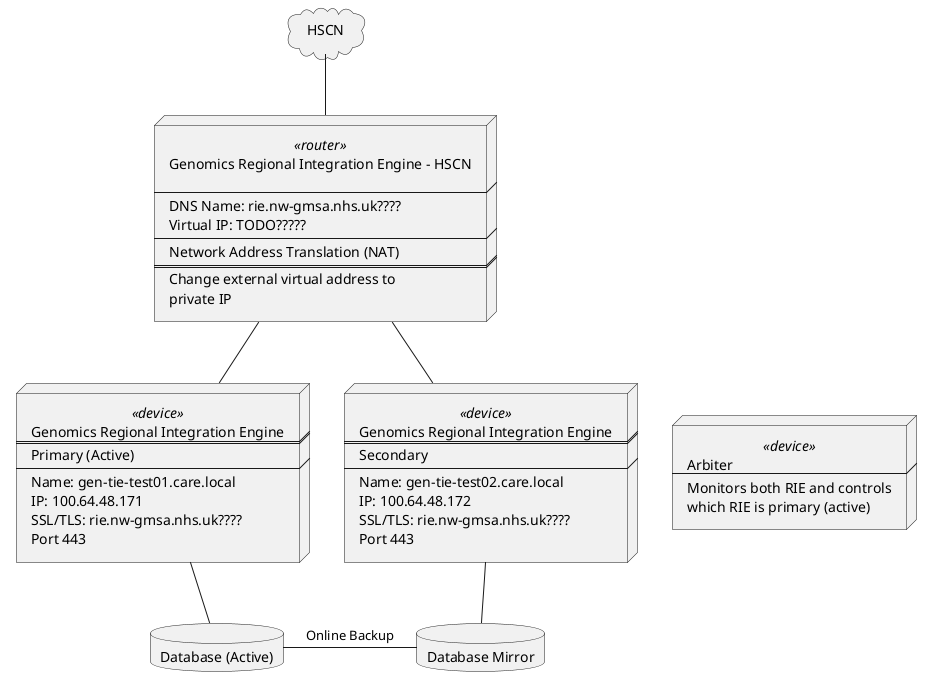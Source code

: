 @startuml

cloud HSCN [
HSCN
]

node network <<router>> [
Genomics Regional Integration Engine - HSCN

----
DNS Name: rie.nw-gmsa.nhs.uk????
Virtual IP: TODO?????
----
Network Address Translation (NAT)
====
Change external virtual address to
private IP
]


node tie1 <<device>> [
Genomics Regional Integration Engine
====
Primary (Active)
----
Name: gen-tie-test01.care.local
IP: 100.64.48.171
SSL/TLS: rie.nw-gmsa.nhs.uk????
Port 443
]


node tie2 <<device>> [
Genomics Regional Integration Engine
====
Secondary
----
Name: gen-tie-test02.care.local
IP: 100.64.48.172
SSL/TLS: rie.nw-gmsa.nhs.uk????
Port 443
]

node arbiter <<device>> [
Arbiter
----
Monitors both RIE and controls
which RIE is primary (active)
]

database database1 [
Database (Active)
]

database database2 [
Database Mirror
]

HSCN -- network
network -d- tie1
network -d- tie2

tie1 -r[hidden]- tie2
tie2 -r[hidden]- arbiter

tie1 -- database1
database1 -r- database2: Online Backup
tie2 -- database2

@enduml
